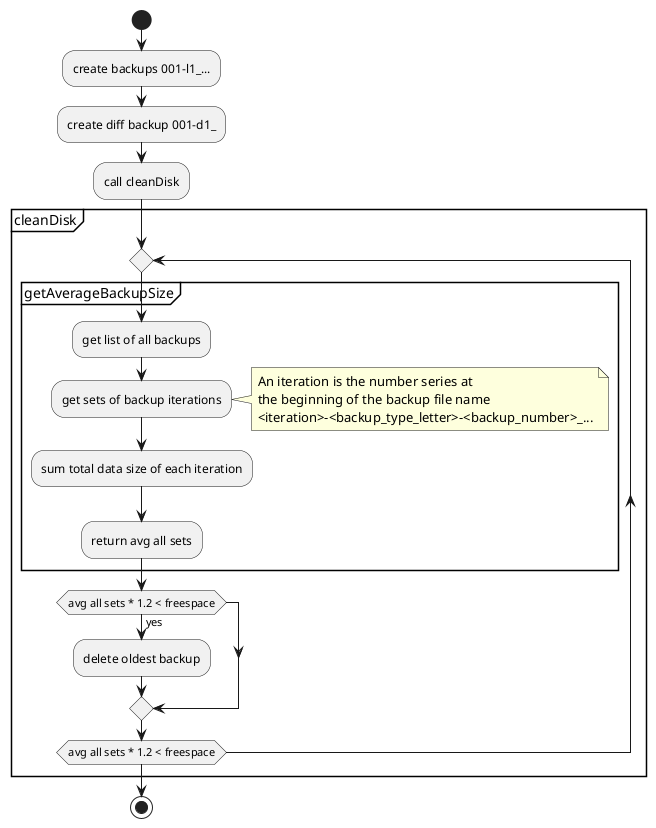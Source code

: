 @startuml

start
:create backups 001-l1_...;
:create diff backup 001-d1_;
:call cleanDisk;
partition cleanDisk {

  repeat
    partition getAverageBackupSize {
      :get list of all backups;
      :get sets of backup iterations;
      note right
        An iteration is the number series at
        the beginning of the backup file name
        <iteration>-<backup_type_letter>-<backup_number>_...
      end note
      :sum total data size of each iteration;
      :return avg all sets;
    }
    if (avg all sets * 1.2 < freespace) then (yes)
      :delete oldest backup;
    endif
  repeat while (avg all sets * 1.2 < freespace)
}
stop

@enduml
